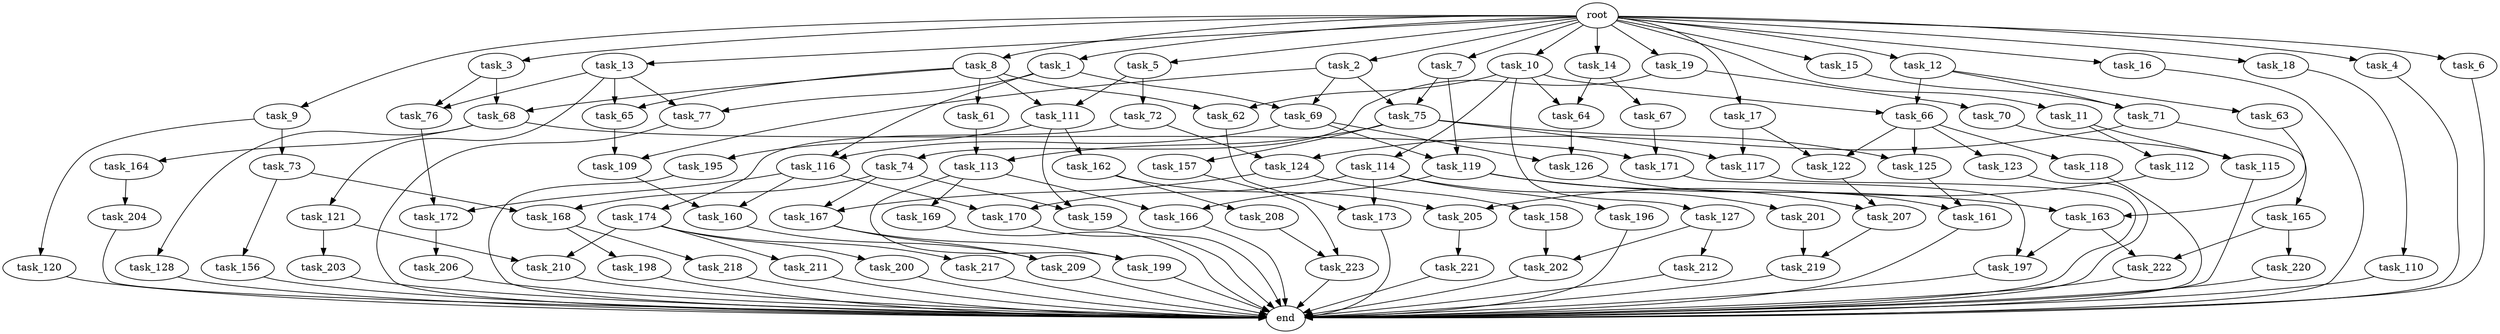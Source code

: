 digraph G {
  task_19 [size="10.240000"];
  end [size="0.000000"];
  task_156 [size="1374389534.720000"];
  task_171 [size="9706626088.960001"];
  task_173 [size="9964324126.719999"];
  task_207 [size="10995116277.760000"];
  task_15 [size="10.240000"];
  task_128 [size="4209067950.080000"];
  task_64 [size="1717986918.400000"];
  task_18 [size="10.240000"];
  task_195 [size="773094113.280000"];
  task_73 [size="3092376453.120000"];
  task_209 [size="8332236554.240000"];
  task_210 [size="2920577761.280000"];
  task_16 [size="10.240000"];
  task_110 [size="5497558138.880000"];
  task_68 [size="3521873182.720000"];
  task_61 [size="2147483648.000000"];
  task_217 [size="2147483648.000000"];
  task_223 [size="4982162063.360000"];
  task_74 [size="5497558138.880000"];
  task_158 [size="343597383.680000"];
  task_1 [size="10.240000"];
  task_114 [size="343597383.680000"];
  task_160 [size="4552665333.760000"];
  task_11 [size="10.240000"];
  task_62 [size="2491081031.680000"];
  task_116 [size="7645041786.880000"];
  task_2 [size="10.240000"];
  task_10 [size="10.240000"];
  task_127 [size="343597383.680000"];
  task_66 [size="8933531975.680000"];
  task_109 [size="8418135900.160000"];
  task_211 [size="2147483648.000000"];
  task_166 [size="14087492730.880001"];
  task_122 [size="2147483648.000000"];
  task_72 [size="8589934592.000000"];
  task_17 [size="10.240000"];
  task_174 [size="2147483648.000000"];
  task_199 [size="15547781611.520000"];
  task_221 [size="1374389534.720000"];
  task_67 [size="1374389534.720000"];
  task_218 [size="3092376453.120000"];
  task_203 [size="773094113.280000"];
  task_157 [size="343597383.680000"];
  task_172 [size="5583457484.800000"];
  task_12 [size="10.240000"];
  task_77 [size="14087492730.880001"];
  task_159 [size="2920577761.280000"];
  task_167 [size="2491081031.680000"];
  task_70 [size="5497558138.880000"];
  task_197 [size="5841155522.560000"];
  task_8 [size="10.240000"];
  task_170 [size="5583457484.800000"];
  task_9 [size="10.240000"];
  task_165 [size="6957847019.520000"];
  task_163 [size="14087492730.880001"];
  task_69 [size="9706626088.960001"];
  task_202 [size="8589934592.000000"];
  task_118 [size="1374389534.720000"];
  task_196 [size="1374389534.720000"];
  task_201 [size="1374389534.720000"];
  task_65 [size="10737418240.000000"];
  task_212 [size="5497558138.880000"];
  task_198 [size="3092376453.120000"];
  task_168 [size="3521873182.720000"];
  task_206 [size="4209067950.080000"];
  task_13 [size="10.240000"];
  task_121 [size="8589934592.000000"];
  task_222 [size="1717986918.400000"];
  task_123 [size="1374389534.720000"];
  task_3 [size="10.240000"];
  task_126 [size="10737418240.000000"];
  task_169 [size="8589934592.000000"];
  task_5 [size="10.240000"];
  task_220 [size="1374389534.720000"];
  task_76 [size="9964324126.719999"];
  task_115 [size="7730941132.800000"];
  task_161 [size="7301444403.200000"];
  task_14 [size="10.240000"];
  task_219 [size="3865470566.400000"];
  task_4 [size="10.240000"];
  task_119 [size="10737418240.000000"];
  task_164 [size="4209067950.080000"];
  task_200 [size="2147483648.000000"];
  task_113 [size="4552665333.760000"];
  task_112 [size="773094113.280000"];
  root [size="0.000000"];
  task_120 [size="3092376453.120000"];
  task_125 [size="1717986918.400000"];
  task_6 [size="10.240000"];
  task_208 [size="343597383.680000"];
  task_124 [size="9105330667.520000"];
  task_117 [size="1116691496.960000"];
  task_162 [size="773094113.280000"];
  task_205 [size="687194767.360000"];
  task_111 [size="10737418240.000000"];
  task_204 [size="3092376453.120000"];
  task_63 [size="8589934592.000000"];
  task_7 [size="10.240000"];
  task_71 [size="12799002542.080000"];
  task_75 [size="12799002542.080000"];

  task_19 -> task_70 [size="536870912.000000"];
  task_19 -> task_74 [size="536870912.000000"];
  task_156 -> end [size="1.000000"];
  task_171 -> task_197 [size="536870912.000000"];
  task_173 -> end [size="1.000000"];
  task_207 -> task_219 [size="75497472.000000"];
  task_15 -> task_71 [size="411041792.000000"];
  task_128 -> end [size="1.000000"];
  task_64 -> task_126 [size="838860800.000000"];
  task_18 -> task_110 [size="536870912.000000"];
  task_195 -> end [size="1.000000"];
  task_73 -> task_156 [size="134217728.000000"];
  task_73 -> task_168 [size="134217728.000000"];
  task_209 -> end [size="1.000000"];
  task_210 -> end [size="1.000000"];
  task_16 -> end [size="1.000000"];
  task_110 -> end [size="1.000000"];
  task_68 -> task_171 [size="411041792.000000"];
  task_68 -> task_128 [size="411041792.000000"];
  task_68 -> task_164 [size="411041792.000000"];
  task_61 -> task_113 [size="411041792.000000"];
  task_217 -> end [size="1.000000"];
  task_223 -> end [size="1.000000"];
  task_74 -> task_168 [size="209715200.000000"];
  task_74 -> task_167 [size="209715200.000000"];
  task_74 -> task_159 [size="209715200.000000"];
  task_158 -> task_202 [size="301989888.000000"];
  task_1 -> task_69 [size="536870912.000000"];
  task_1 -> task_77 [size="536870912.000000"];
  task_1 -> task_116 [size="536870912.000000"];
  task_114 -> task_173 [size="134217728.000000"];
  task_114 -> task_170 [size="134217728.000000"];
  task_114 -> task_196 [size="134217728.000000"];
  task_114 -> task_201 [size="134217728.000000"];
  task_160 -> task_209 [size="134217728.000000"];
  task_11 -> task_112 [size="75497472.000000"];
  task_11 -> task_115 [size="75497472.000000"];
  task_62 -> task_173 [size="838860800.000000"];
  task_116 -> task_160 [size="411041792.000000"];
  task_116 -> task_170 [size="411041792.000000"];
  task_116 -> task_172 [size="411041792.000000"];
  task_2 -> task_69 [size="411041792.000000"];
  task_2 -> task_75 [size="411041792.000000"];
  task_2 -> task_109 [size="411041792.000000"];
  task_10 -> task_62 [size="33554432.000000"];
  task_10 -> task_127 [size="33554432.000000"];
  task_10 -> task_66 [size="33554432.000000"];
  task_10 -> task_64 [size="33554432.000000"];
  task_10 -> task_114 [size="33554432.000000"];
  task_127 -> task_212 [size="536870912.000000"];
  task_127 -> task_202 [size="536870912.000000"];
  task_66 -> task_125 [size="134217728.000000"];
  task_66 -> task_123 [size="134217728.000000"];
  task_66 -> task_118 [size="134217728.000000"];
  task_66 -> task_122 [size="134217728.000000"];
  task_109 -> task_160 [size="33554432.000000"];
  task_211 -> end [size="1.000000"];
  task_166 -> end [size="1.000000"];
  task_122 -> task_207 [size="536870912.000000"];
  task_72 -> task_124 [size="209715200.000000"];
  task_72 -> task_174 [size="209715200.000000"];
  task_17 -> task_122 [size="75497472.000000"];
  task_17 -> task_117 [size="75497472.000000"];
  task_174 -> task_211 [size="209715200.000000"];
  task_174 -> task_217 [size="209715200.000000"];
  task_174 -> task_200 [size="209715200.000000"];
  task_174 -> task_210 [size="209715200.000000"];
  task_199 -> end [size="1.000000"];
  task_221 -> end [size="1.000000"];
  task_67 -> task_171 [size="536870912.000000"];
  task_218 -> end [size="1.000000"];
  task_203 -> end [size="1.000000"];
  task_157 -> task_223 [size="75497472.000000"];
  task_172 -> task_206 [size="411041792.000000"];
  task_12 -> task_63 [size="838860800.000000"];
  task_12 -> task_66 [size="838860800.000000"];
  task_12 -> task_71 [size="838860800.000000"];
  task_77 -> end [size="1.000000"];
  task_159 -> end [size="1.000000"];
  task_167 -> task_199 [size="679477248.000000"];
  task_167 -> task_209 [size="679477248.000000"];
  task_70 -> task_115 [size="679477248.000000"];
  task_197 -> end [size="1.000000"];
  task_8 -> task_61 [size="209715200.000000"];
  task_8 -> task_62 [size="209715200.000000"];
  task_8 -> task_65 [size="209715200.000000"];
  task_8 -> task_111 [size="209715200.000000"];
  task_8 -> task_68 [size="209715200.000000"];
  task_170 -> end [size="1.000000"];
  task_9 -> task_120 [size="301989888.000000"];
  task_9 -> task_73 [size="301989888.000000"];
  task_165 -> task_222 [size="134217728.000000"];
  task_165 -> task_220 [size="134217728.000000"];
  task_163 -> task_197 [size="33554432.000000"];
  task_163 -> task_222 [size="33554432.000000"];
  task_69 -> task_116 [size="209715200.000000"];
  task_69 -> task_126 [size="209715200.000000"];
  task_69 -> task_119 [size="209715200.000000"];
  task_202 -> end [size="1.000000"];
  task_118 -> end [size="1.000000"];
  task_196 -> end [size="1.000000"];
  task_201 -> task_219 [size="301989888.000000"];
  task_65 -> task_109 [size="411041792.000000"];
  task_212 -> end [size="1.000000"];
  task_198 -> end [size="1.000000"];
  task_168 -> task_218 [size="301989888.000000"];
  task_168 -> task_198 [size="301989888.000000"];
  task_206 -> end [size="1.000000"];
  task_13 -> task_121 [size="838860800.000000"];
  task_13 -> task_76 [size="838860800.000000"];
  task_13 -> task_77 [size="838860800.000000"];
  task_13 -> task_65 [size="838860800.000000"];
  task_121 -> task_203 [size="75497472.000000"];
  task_121 -> task_210 [size="75497472.000000"];
  task_222 -> end [size="1.000000"];
  task_123 -> end [size="1.000000"];
  task_3 -> task_76 [size="134217728.000000"];
  task_3 -> task_68 [size="134217728.000000"];
  task_126 -> task_161 [size="301989888.000000"];
  task_169 -> end [size="1.000000"];
  task_5 -> task_72 [size="838860800.000000"];
  task_5 -> task_111 [size="838860800.000000"];
  task_220 -> end [size="1.000000"];
  task_76 -> task_172 [size="134217728.000000"];
  task_115 -> end [size="1.000000"];
  task_161 -> end [size="1.000000"];
  task_14 -> task_67 [size="134217728.000000"];
  task_14 -> task_64 [size="134217728.000000"];
  task_219 -> end [size="1.000000"];
  task_4 -> end [size="1.000000"];
  task_119 -> task_207 [size="536870912.000000"];
  task_119 -> task_163 [size="536870912.000000"];
  task_119 -> task_166 [size="536870912.000000"];
  task_164 -> task_204 [size="301989888.000000"];
  task_200 -> end [size="1.000000"];
  task_113 -> task_199 [size="838860800.000000"];
  task_113 -> task_166 [size="838860800.000000"];
  task_113 -> task_169 [size="838860800.000000"];
  task_112 -> task_205 [size="33554432.000000"];
  root -> task_8 [size="1.000000"];
  root -> task_19 [size="1.000000"];
  root -> task_16 [size="1.000000"];
  root -> task_14 [size="1.000000"];
  root -> task_6 [size="1.000000"];
  root -> task_4 [size="1.000000"];
  root -> task_5 [size="1.000000"];
  root -> task_1 [size="1.000000"];
  root -> task_10 [size="1.000000"];
  root -> task_13 [size="1.000000"];
  root -> task_15 [size="1.000000"];
  root -> task_9 [size="1.000000"];
  root -> task_3 [size="1.000000"];
  root -> task_12 [size="1.000000"];
  root -> task_11 [size="1.000000"];
  root -> task_2 [size="1.000000"];
  root -> task_18 [size="1.000000"];
  root -> task_7 [size="1.000000"];
  root -> task_17 [size="1.000000"];
  task_120 -> end [size="1.000000"];
  task_125 -> task_161 [size="411041792.000000"];
  task_6 -> end [size="1.000000"];
  task_208 -> task_223 [size="411041792.000000"];
  task_124 -> task_167 [size="33554432.000000"];
  task_124 -> task_158 [size="33554432.000000"];
  task_117 -> end [size="1.000000"];
  task_162 -> task_208 [size="33554432.000000"];
  task_162 -> task_205 [size="33554432.000000"];
  task_205 -> task_221 [size="134217728.000000"];
  task_111 -> task_162 [size="75497472.000000"];
  task_111 -> task_159 [size="75497472.000000"];
  task_111 -> task_195 [size="75497472.000000"];
  task_204 -> end [size="1.000000"];
  task_63 -> task_163 [size="838860800.000000"];
  task_7 -> task_119 [size="838860800.000000"];
  task_7 -> task_75 [size="838860800.000000"];
  task_71 -> task_124 [size="679477248.000000"];
  task_71 -> task_165 [size="679477248.000000"];
  task_75 -> task_113 [size="33554432.000000"];
  task_75 -> task_125 [size="33554432.000000"];
  task_75 -> task_157 [size="33554432.000000"];
  task_75 -> task_117 [size="33554432.000000"];
}
